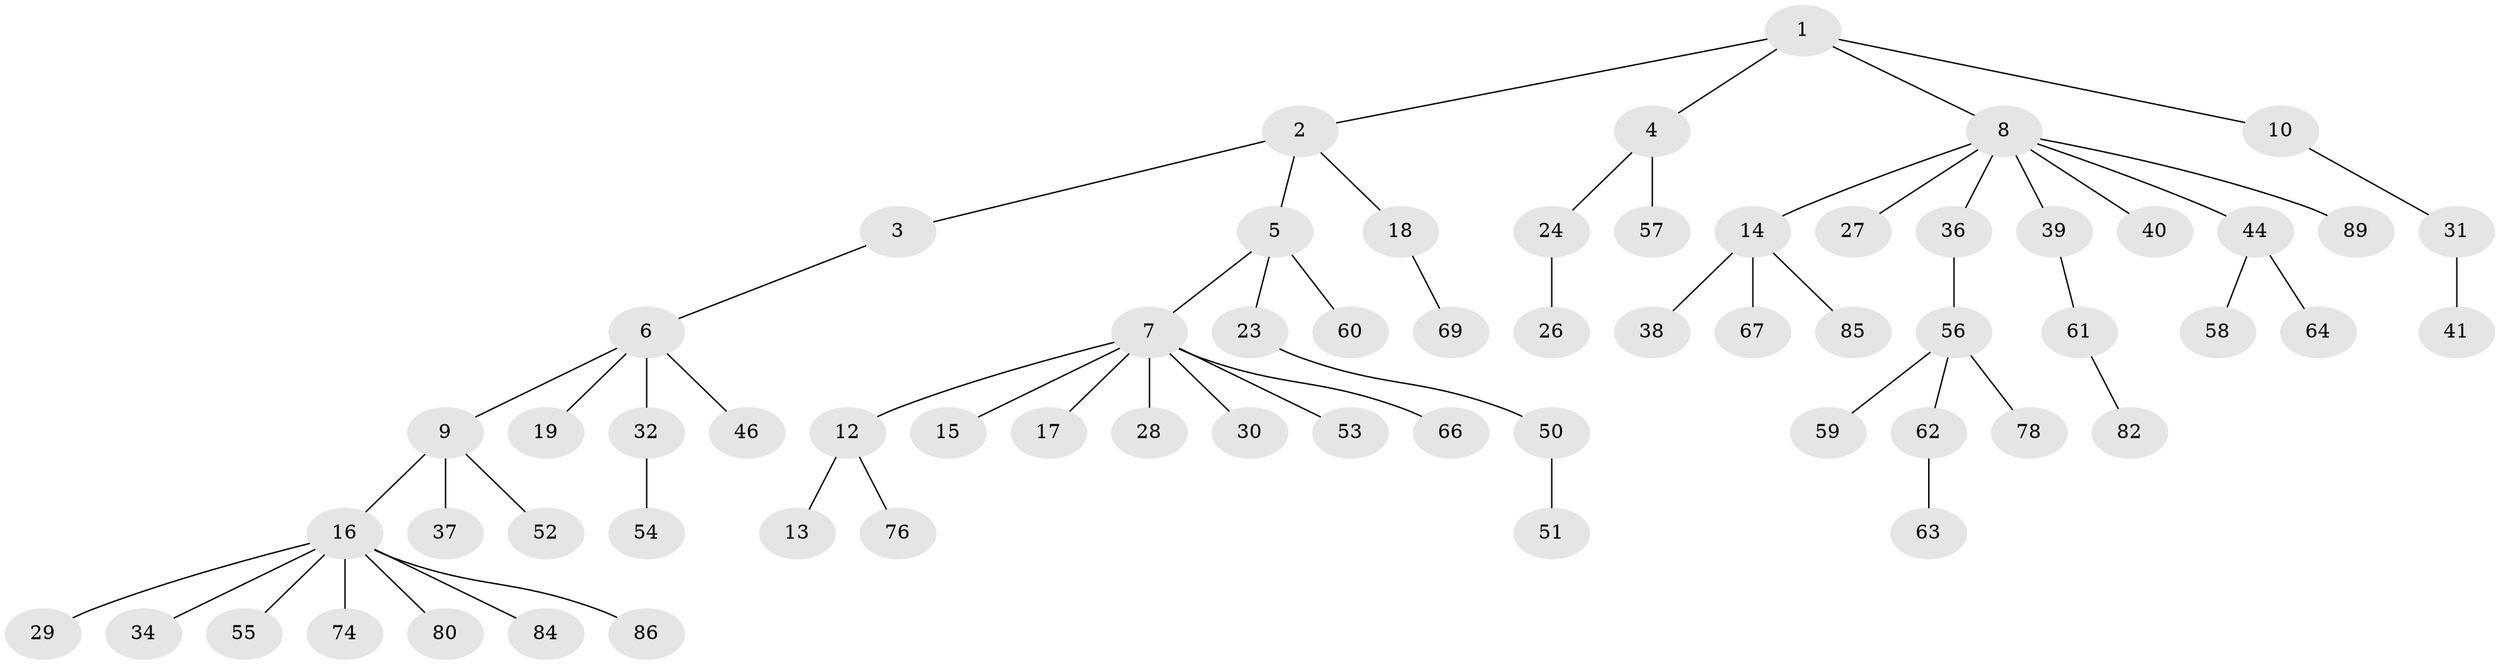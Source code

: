 // original degree distribution, {4: 0.07692307692307693, 3: 0.08791208791208792, 5: 0.02197802197802198, 6: 0.01098901098901099, 2: 0.2967032967032967, 7: 0.02197802197802198, 1: 0.4835164835164835}
// Generated by graph-tools (version 1.1) at 2025/19/03/04/25 18:19:07]
// undirected, 63 vertices, 62 edges
graph export_dot {
graph [start="1"]
  node [color=gray90,style=filled];
  1;
  2;
  3 [super="+65+71"];
  4;
  5;
  6 [super="+42"];
  7 [super="+11"];
  8 [super="+20"];
  9 [super="+47"];
  10;
  12;
  13 [super="+33"];
  14;
  15;
  16 [super="+43"];
  17;
  18 [super="+21"];
  19;
  23 [super="+35"];
  24;
  26;
  27 [super="+73"];
  28;
  29;
  30;
  31;
  32;
  34;
  36;
  37 [super="+45"];
  38;
  39 [super="+83"];
  40;
  41;
  44 [super="+48"];
  46;
  50;
  51;
  52;
  53;
  54 [super="+72"];
  55;
  56;
  57;
  58;
  59 [super="+70"];
  60 [super="+79"];
  61;
  62;
  63;
  64;
  66;
  67;
  69;
  74;
  76 [super="+81+77"];
  78;
  80;
  82;
  84;
  85 [super="+90"];
  86 [super="+87"];
  89;
  1 -- 2;
  1 -- 4;
  1 -- 8;
  1 -- 10;
  2 -- 3;
  2 -- 5;
  2 -- 18;
  3 -- 6;
  4 -- 24;
  4 -- 57;
  5 -- 7;
  5 -- 23;
  5 -- 60;
  6 -- 9;
  6 -- 19;
  6 -- 32;
  6 -- 46;
  7 -- 66;
  7 -- 17;
  7 -- 53;
  7 -- 12;
  7 -- 28;
  7 -- 30;
  7 -- 15;
  8 -- 14;
  8 -- 36;
  8 -- 39;
  8 -- 44;
  8 -- 89;
  8 -- 40;
  8 -- 27;
  9 -- 16;
  9 -- 37;
  9 -- 52;
  10 -- 31;
  12 -- 13;
  12 -- 76;
  14 -- 38;
  14 -- 67;
  14 -- 85;
  16 -- 29;
  16 -- 34;
  16 -- 74;
  16 -- 80;
  16 -- 86;
  16 -- 84;
  16 -- 55;
  18 -- 69;
  23 -- 50;
  24 -- 26;
  31 -- 41;
  32 -- 54;
  36 -- 56;
  39 -- 61;
  44 -- 58;
  44 -- 64;
  50 -- 51;
  56 -- 59;
  56 -- 62;
  56 -- 78;
  61 -- 82;
  62 -- 63;
}
